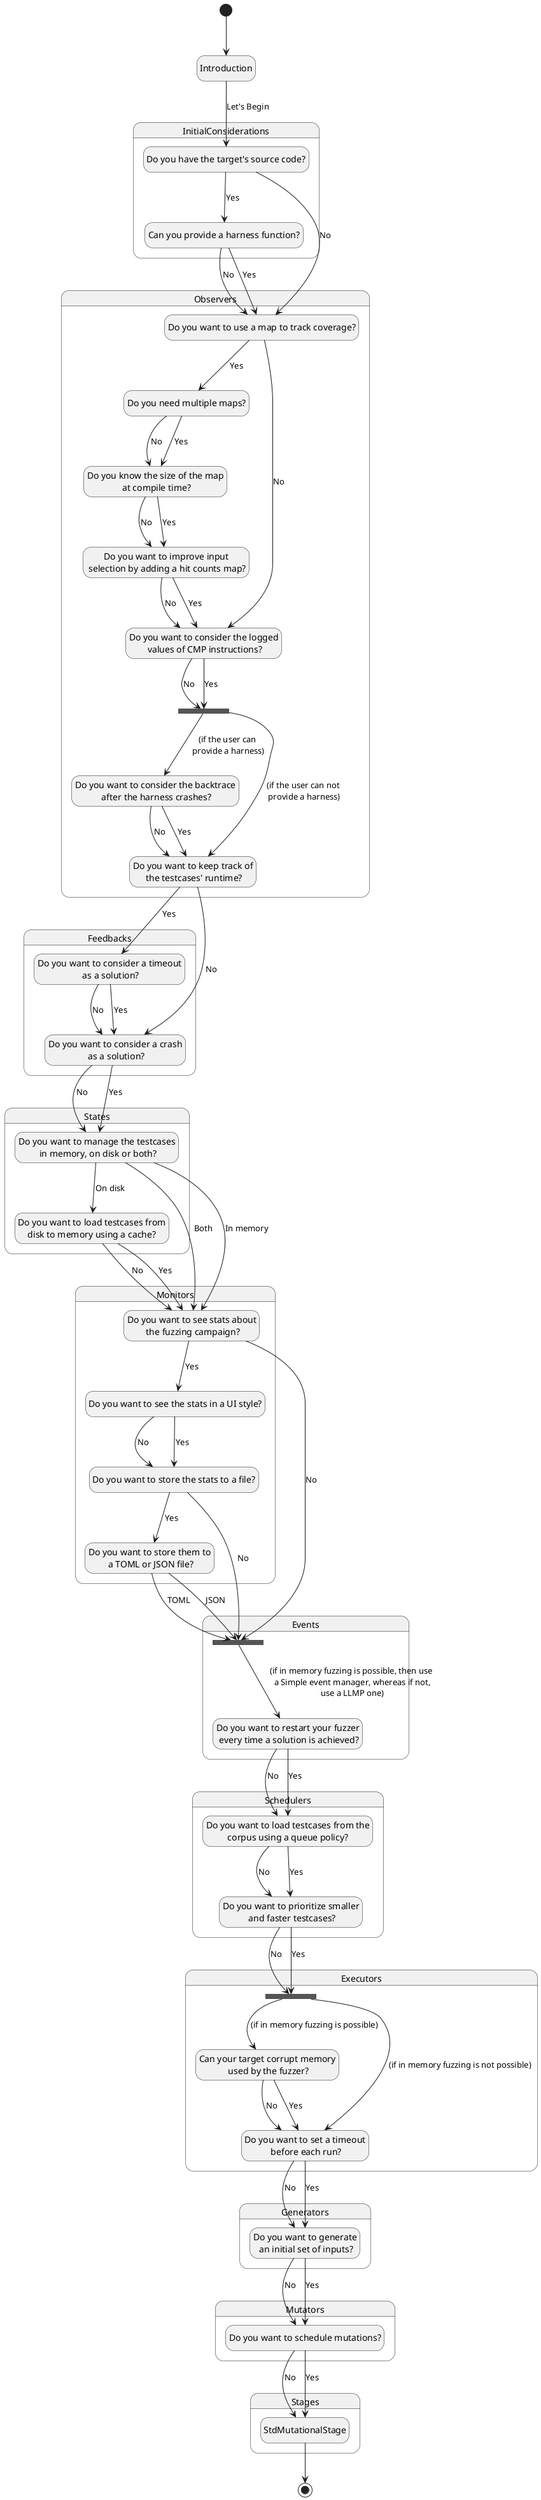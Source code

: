@startuml Fuzzer Template Generator Questions Diagram
hide empty description

state "Introduction" as State0
[*] --> State0

state InitialConsiderations {
    'Restricts in memory fuzzing
    state "Do you have the target's source code?" as State1
    State0 --> State1: Let's Begin

    'Restricts in memory fuzzing
    state "Can you provide a harness function?" as State2
    State1 --> State2: Yes
}

state Observers {
    state "Do you want to use a map to track coverage?" as State3
    State1 --> State3: No
    State2 --> State3: No
    State2 --> State3: Yes

    state "Do you need multiple maps?" as State4
    State3 --> State4: Yes

    state "Do you know the size of the map\n at compile time?" as State5
    State4 --> State5: No
    State4 --> State5: Yes

    state "Do you want to improve input\n selection by adding a hit counts map?" as State6
    State5 --> State6: No
    State5 --> State6: Yes

    state "Do you want to consider the logged\n values of CMP instructions?" as State7
    State3 --> State7: No
    State6 --> State7: No
    State6 --> State7: Yes

    state ForkState1 <<fork>>
    State7 --> ForkState1: No
    State7 --> ForkState1: Yes

    'BacktraceObserver requires a harness
    state "Do you want to consider the backtrace\n after the harness crashes?" as State8
    ForkState1 --> State8: (if the user can\n provide a harness)

    'Restricts the use of timeout
    state "Do you want to keep track of\n the testcases' runtime?" as State9
    ForkState1 --> State9: (if the user can not\n provide a harness)
    State8 --> State9: No
    State8 --> State9: Yes

}

state Feedbacks {
    'Depends if the fuzzer is observing the runtime of the testcases
    state "Do you want to consider a timeout\n as a solution?" as State10
    State9 --> State10: Yes

    state "Do you want to consider a crash\n as a solution?" as State11
    State9 --> State11: No
    State10 --> State11: No
    State10 --> State11: Yes

}

state States {
    state "Do you want to manage the testcases\n in memory, on disk or both?" as State12
    State11 --> State12: No
    State11 --> State12: Yes

    state "Do you want to load testcases from\ndisk to memory using a cache?" as State13
    State12 --> State13: On disk
}

state Monitors {
    state "Do you want to see stats about\n the fuzzing campaign?" as State14
    State12 --> State14: Both
    State12 --> State14: In memory
    State13 --> State14: No
    State13 --> State14: Yes

    state "Do you want to see the stats in a UI style?" as State15
    State14 --> State15: Yes

    state "Do you want to store the stats to a file?" as State16
    State15 --> State16: No
    State15 --> State16: Yes

    state "Do you want to store them to\n a TOML or JSON file?" as State17
    State16 --> State17: Yes
}

State Events {
    state ForkState2 <<fork>>
    State14 --> ForkState2: No
    State16 --> ForkState2: No
    State17 --> ForkState2: TOML
    State17 --> ForkState2: JSON

    'Depends on whether in memorry fuzzing is possible or not
    state "Do you want to restart your fuzzer\n every time a solution is achieved?" as State18
    ForkState2 --> State18: (if in memory fuzzing is possible, then use\n a Simple event manager, whereas if not,\n use a LLMP one)
}

State Schedulers {
    state "Do you want to load testcases from the\ncorpus using a queue policy?" as State19
    State18 --> State19: No
    State18 --> State19: Yes

    state "Do you want to prioritize smaller\n and faster testcases?" as State20
    State19 --> State20: No
    State19 --> State20: Yes
}

State Executors {
    state ForkState3 <<fork>>
    State20 --> ForkState3: No
    State20 --> ForkState3: Yes

    state "Can your target corrupt memory\n used by the fuzzer?" as State21
    ForkState3 --> State21: (if in memory fuzzing is possible)

    state "Do you want to set a timeout\n before each run?" as State22
    ForkState3 --> State22: (if in memory fuzzing is not possible)
    State21 --> State22: No
    State21 --> State22: Yes
}

State Generators {
    state "Do you want to generate\n an initial set of inputs?" as State23
    State22 --> State23: No
    State22 --> State23: Yes
}

State Mutators {
    state "Do you want to schedule mutations?" as State24
    State23 --> State24: No
    State23 --> State24: Yes
}

State Stages {
    state "StdMutationalStage" as State25
    State24 --> State25: No
    State24 --> State25: Yes
}

State25 --> [*]

@enduml